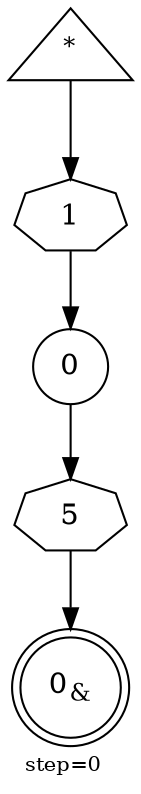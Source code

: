 digraph {
  graph  [labelloc=bottom,labeljust=left,fontsize="10",label="step=0"];
  "412" [shape=triangle,peripheries="1",label=<<SUP>*</SUP>>,labelfontcolor=black,color=black];
  "413" [shape=circle,peripheries="1",label=<0>,labelfontcolor=black,color=black];
  "414" [shape=circle,peripheries="2",label=<0<SUB>&amp;</SUB>>,labelfontcolor=black,color=black];
  "425" [label=<1>,peripheries="1",color=black,shape=septagon];
  "412" -> "425" [color=black];
  "425" -> "413" [color=black];
  "426" [label=<5>,peripheries="1",color=black,shape=septagon];
  "413" -> "426" [color=black];
  "426" -> "414" [color=black];
}